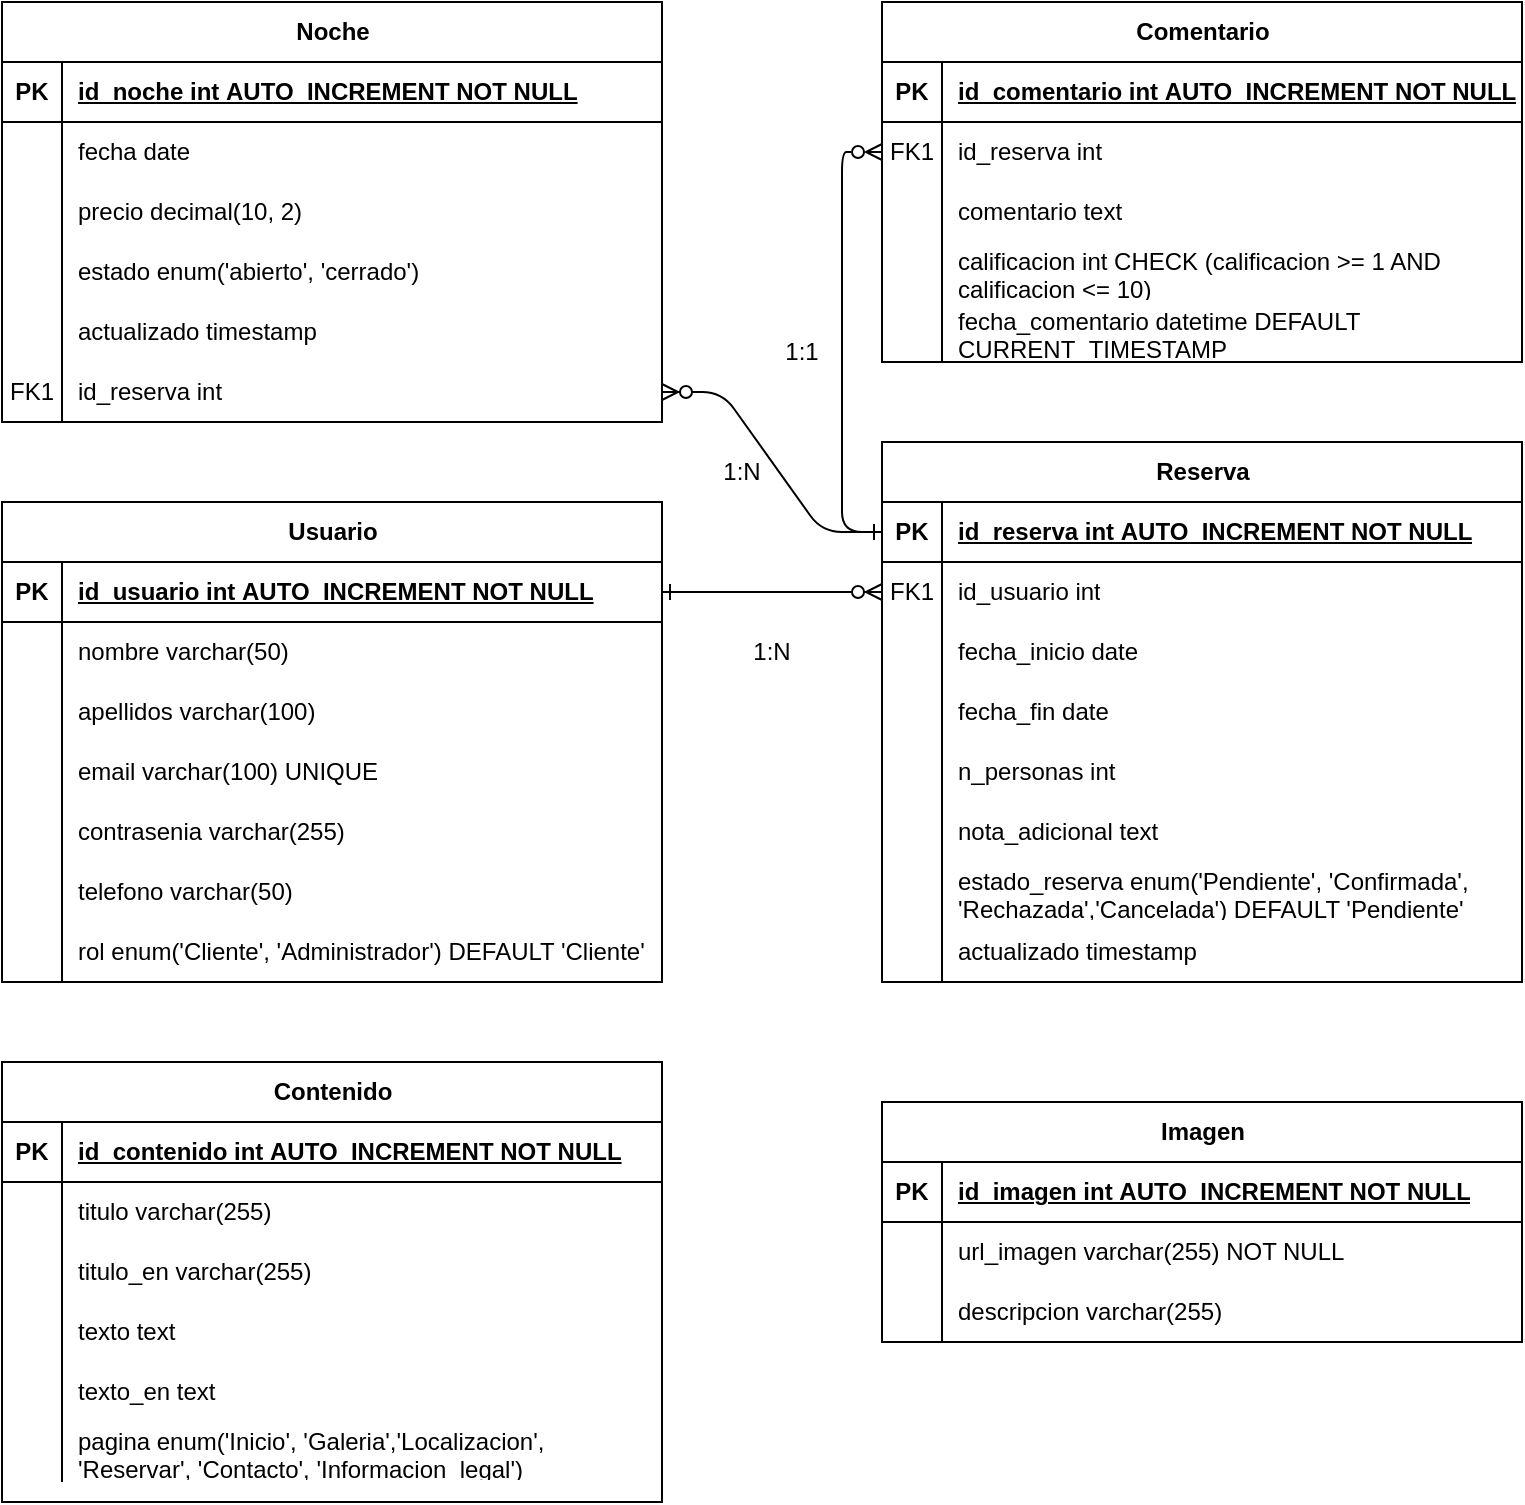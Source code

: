 <mxfile version="22.0.3" type="device">
  <diagram id="R2lEEEUBdFMjLlhIrx00" name="Page-1">
    <mxGraphModel dx="1004" dy="1188" grid="1" gridSize="10" guides="1" tooltips="1" connect="1" arrows="1" fold="1" page="1" pageScale="1" pageWidth="850" pageHeight="1100" math="0" shadow="0" extFonts="Permanent Marker^https://fonts.googleapis.com/css?family=Permanent+Marker">
      <root>
        <mxCell id="0" />
        <mxCell id="1" parent="0" />
        <mxCell id="ew8VMHo7iKlkuvKHcyOl-16" value="Usuario" style="shape=table;startSize=30;container=1;collapsible=1;childLayout=tableLayout;fixedRows=1;rowLines=0;fontStyle=1;align=center;resizeLast=1;html=1;" parent="1" vertex="1">
          <mxGeometry x="40" y="330" width="330" height="240" as="geometry" />
        </mxCell>
        <mxCell id="ew8VMHo7iKlkuvKHcyOl-17" value="" style="shape=tableRow;horizontal=0;startSize=0;swimlaneHead=0;swimlaneBody=0;fillColor=none;collapsible=0;dropTarget=0;points=[[0,0.5],[1,0.5]];portConstraint=eastwest;top=0;left=0;right=0;bottom=1;" parent="ew8VMHo7iKlkuvKHcyOl-16" vertex="1">
          <mxGeometry y="30" width="330" height="30" as="geometry" />
        </mxCell>
        <mxCell id="ew8VMHo7iKlkuvKHcyOl-18" value="PK" style="shape=partialRectangle;connectable=0;fillColor=none;top=0;left=0;bottom=0;right=0;fontStyle=1;overflow=hidden;whiteSpace=wrap;html=1;" parent="ew8VMHo7iKlkuvKHcyOl-17" vertex="1">
          <mxGeometry width="30" height="30" as="geometry">
            <mxRectangle width="30" height="30" as="alternateBounds" />
          </mxGeometry>
        </mxCell>
        <mxCell id="ew8VMHo7iKlkuvKHcyOl-19" value="id_usuario int&amp;nbsp;AUTO_INCREMENT NOT NULL" style="shape=partialRectangle;connectable=0;fillColor=none;top=0;left=0;bottom=0;right=0;align=left;spacingLeft=6;fontStyle=5;overflow=hidden;whiteSpace=wrap;html=1;" parent="ew8VMHo7iKlkuvKHcyOl-17" vertex="1">
          <mxGeometry x="30" width="300" height="30" as="geometry">
            <mxRectangle width="300" height="30" as="alternateBounds" />
          </mxGeometry>
        </mxCell>
        <mxCell id="ew8VMHo7iKlkuvKHcyOl-20" value="" style="shape=tableRow;horizontal=0;startSize=0;swimlaneHead=0;swimlaneBody=0;fillColor=none;collapsible=0;dropTarget=0;points=[[0,0.5],[1,0.5]];portConstraint=eastwest;top=0;left=0;right=0;bottom=0;" parent="ew8VMHo7iKlkuvKHcyOl-16" vertex="1">
          <mxGeometry y="60" width="330" height="30" as="geometry" />
        </mxCell>
        <mxCell id="ew8VMHo7iKlkuvKHcyOl-21" value="" style="shape=partialRectangle;connectable=0;fillColor=none;top=0;left=0;bottom=0;right=0;editable=1;overflow=hidden;whiteSpace=wrap;html=1;" parent="ew8VMHo7iKlkuvKHcyOl-20" vertex="1">
          <mxGeometry width="30" height="30" as="geometry">
            <mxRectangle width="30" height="30" as="alternateBounds" />
          </mxGeometry>
        </mxCell>
        <mxCell id="ew8VMHo7iKlkuvKHcyOl-22" value="nombre varchar(50)" style="shape=partialRectangle;connectable=0;fillColor=none;top=0;left=0;bottom=0;right=0;align=left;spacingLeft=6;overflow=hidden;whiteSpace=wrap;html=1;" parent="ew8VMHo7iKlkuvKHcyOl-20" vertex="1">
          <mxGeometry x="30" width="300" height="30" as="geometry">
            <mxRectangle width="300" height="30" as="alternateBounds" />
          </mxGeometry>
        </mxCell>
        <mxCell id="ew8VMHo7iKlkuvKHcyOl-23" value="" style="shape=tableRow;horizontal=0;startSize=0;swimlaneHead=0;swimlaneBody=0;fillColor=none;collapsible=0;dropTarget=0;points=[[0,0.5],[1,0.5]];portConstraint=eastwest;top=0;left=0;right=0;bottom=0;" parent="ew8VMHo7iKlkuvKHcyOl-16" vertex="1">
          <mxGeometry y="90" width="330" height="30" as="geometry" />
        </mxCell>
        <mxCell id="ew8VMHo7iKlkuvKHcyOl-24" value="" style="shape=partialRectangle;connectable=0;fillColor=none;top=0;left=0;bottom=0;right=0;editable=1;overflow=hidden;whiteSpace=wrap;html=1;" parent="ew8VMHo7iKlkuvKHcyOl-23" vertex="1">
          <mxGeometry width="30" height="30" as="geometry">
            <mxRectangle width="30" height="30" as="alternateBounds" />
          </mxGeometry>
        </mxCell>
        <mxCell id="ew8VMHo7iKlkuvKHcyOl-25" value="apellidos varchar(100)" style="shape=partialRectangle;connectable=0;fillColor=none;top=0;left=0;bottom=0;right=0;align=left;spacingLeft=6;overflow=hidden;whiteSpace=wrap;html=1;" parent="ew8VMHo7iKlkuvKHcyOl-23" vertex="1">
          <mxGeometry x="30" width="300" height="30" as="geometry">
            <mxRectangle width="300" height="30" as="alternateBounds" />
          </mxGeometry>
        </mxCell>
        <mxCell id="ew8VMHo7iKlkuvKHcyOl-26" value="" style="shape=tableRow;horizontal=0;startSize=0;swimlaneHead=0;swimlaneBody=0;fillColor=none;collapsible=0;dropTarget=0;points=[[0,0.5],[1,0.5]];portConstraint=eastwest;top=0;left=0;right=0;bottom=0;" parent="ew8VMHo7iKlkuvKHcyOl-16" vertex="1">
          <mxGeometry y="120" width="330" height="30" as="geometry" />
        </mxCell>
        <mxCell id="ew8VMHo7iKlkuvKHcyOl-27" value="" style="shape=partialRectangle;connectable=0;fillColor=none;top=0;left=0;bottom=0;right=0;editable=1;overflow=hidden;whiteSpace=wrap;html=1;" parent="ew8VMHo7iKlkuvKHcyOl-26" vertex="1">
          <mxGeometry width="30" height="30" as="geometry">
            <mxRectangle width="30" height="30" as="alternateBounds" />
          </mxGeometry>
        </mxCell>
        <mxCell id="ew8VMHo7iKlkuvKHcyOl-28" value="email varchar(100) UNIQUE" style="shape=partialRectangle;connectable=0;fillColor=none;top=0;left=0;bottom=0;right=0;align=left;spacingLeft=6;overflow=hidden;whiteSpace=wrap;html=1;" parent="ew8VMHo7iKlkuvKHcyOl-26" vertex="1">
          <mxGeometry x="30" width="300" height="30" as="geometry">
            <mxRectangle width="300" height="30" as="alternateBounds" />
          </mxGeometry>
        </mxCell>
        <mxCell id="vHcSKY4-PAjtLJsmX2qD-63" value="" style="shape=tableRow;horizontal=0;startSize=0;swimlaneHead=0;swimlaneBody=0;fillColor=none;collapsible=0;dropTarget=0;points=[[0,0.5],[1,0.5]];portConstraint=eastwest;top=0;left=0;right=0;bottom=0;" parent="ew8VMHo7iKlkuvKHcyOl-16" vertex="1">
          <mxGeometry y="150" width="330" height="30" as="geometry" />
        </mxCell>
        <mxCell id="vHcSKY4-PAjtLJsmX2qD-64" value="" style="shape=partialRectangle;connectable=0;fillColor=none;top=0;left=0;bottom=0;right=0;editable=1;overflow=hidden;whiteSpace=wrap;html=1;" parent="vHcSKY4-PAjtLJsmX2qD-63" vertex="1">
          <mxGeometry width="30" height="30" as="geometry">
            <mxRectangle width="30" height="30" as="alternateBounds" />
          </mxGeometry>
        </mxCell>
        <mxCell id="vHcSKY4-PAjtLJsmX2qD-65" value="contrasenia varchar(255)" style="shape=partialRectangle;connectable=0;fillColor=none;top=0;left=0;bottom=0;right=0;align=left;spacingLeft=6;overflow=hidden;whiteSpace=wrap;html=1;" parent="vHcSKY4-PAjtLJsmX2qD-63" vertex="1">
          <mxGeometry x="30" width="300" height="30" as="geometry">
            <mxRectangle width="300" height="30" as="alternateBounds" />
          </mxGeometry>
        </mxCell>
        <mxCell id="ew8VMHo7iKlkuvKHcyOl-35" value="" style="shape=tableRow;horizontal=0;startSize=0;swimlaneHead=0;swimlaneBody=0;fillColor=none;collapsible=0;dropTarget=0;points=[[0,0.5],[1,0.5]];portConstraint=eastwest;top=0;left=0;right=0;bottom=0;" parent="ew8VMHo7iKlkuvKHcyOl-16" vertex="1">
          <mxGeometry y="180" width="330" height="30" as="geometry" />
        </mxCell>
        <mxCell id="ew8VMHo7iKlkuvKHcyOl-36" value="" style="shape=partialRectangle;connectable=0;fillColor=none;top=0;left=0;bottom=0;right=0;editable=1;overflow=hidden;whiteSpace=wrap;html=1;" parent="ew8VMHo7iKlkuvKHcyOl-35" vertex="1">
          <mxGeometry width="30" height="30" as="geometry">
            <mxRectangle width="30" height="30" as="alternateBounds" />
          </mxGeometry>
        </mxCell>
        <mxCell id="ew8VMHo7iKlkuvKHcyOl-37" value="telefono varchar(50)" style="shape=partialRectangle;connectable=0;fillColor=none;top=0;left=0;bottom=0;right=0;align=left;spacingLeft=6;overflow=hidden;whiteSpace=wrap;html=1;" parent="ew8VMHo7iKlkuvKHcyOl-35" vertex="1">
          <mxGeometry x="30" width="300" height="30" as="geometry">
            <mxRectangle width="300" height="30" as="alternateBounds" />
          </mxGeometry>
        </mxCell>
        <mxCell id="ew8VMHo7iKlkuvKHcyOl-38" value="" style="shape=tableRow;horizontal=0;startSize=0;swimlaneHead=0;swimlaneBody=0;fillColor=none;collapsible=0;dropTarget=0;points=[[0,0.5],[1,0.5]];portConstraint=eastwest;top=0;left=0;right=0;bottom=0;" parent="ew8VMHo7iKlkuvKHcyOl-16" vertex="1">
          <mxGeometry y="210" width="330" height="30" as="geometry" />
        </mxCell>
        <mxCell id="ew8VMHo7iKlkuvKHcyOl-39" value="" style="shape=partialRectangle;connectable=0;fillColor=none;top=0;left=0;bottom=0;right=0;editable=1;overflow=hidden;whiteSpace=wrap;html=1;" parent="ew8VMHo7iKlkuvKHcyOl-38" vertex="1">
          <mxGeometry width="30" height="30" as="geometry">
            <mxRectangle width="30" height="30" as="alternateBounds" />
          </mxGeometry>
        </mxCell>
        <mxCell id="ew8VMHo7iKlkuvKHcyOl-40" value="rol enum(&#39;Cliente&#39;, &#39;Administrador&#39;)&amp;nbsp;DEFAULT &#39;Cliente&#39;" style="shape=partialRectangle;connectable=0;fillColor=none;top=0;left=0;bottom=0;right=0;align=left;spacingLeft=6;overflow=hidden;whiteSpace=wrap;html=1;" parent="ew8VMHo7iKlkuvKHcyOl-38" vertex="1">
          <mxGeometry x="30" width="300" height="30" as="geometry">
            <mxRectangle width="300" height="30" as="alternateBounds" />
          </mxGeometry>
        </mxCell>
        <mxCell id="ew8VMHo7iKlkuvKHcyOl-41" value="Reserva" style="shape=table;startSize=30;container=1;collapsible=1;childLayout=tableLayout;fixedRows=1;rowLines=0;fontStyle=1;align=center;resizeLast=1;html=1;" parent="1" vertex="1">
          <mxGeometry x="480" y="300" width="320" height="270" as="geometry" />
        </mxCell>
        <mxCell id="ew8VMHo7iKlkuvKHcyOl-42" value="" style="shape=tableRow;horizontal=0;startSize=0;swimlaneHead=0;swimlaneBody=0;fillColor=none;collapsible=0;dropTarget=0;points=[[0,0.5],[1,0.5]];portConstraint=eastwest;top=0;left=0;right=0;bottom=1;" parent="ew8VMHo7iKlkuvKHcyOl-41" vertex="1">
          <mxGeometry y="30" width="320" height="30" as="geometry" />
        </mxCell>
        <mxCell id="ew8VMHo7iKlkuvKHcyOl-43" value="PK" style="shape=partialRectangle;connectable=0;fillColor=none;top=0;left=0;bottom=0;right=0;fontStyle=1;overflow=hidden;whiteSpace=wrap;html=1;" parent="ew8VMHo7iKlkuvKHcyOl-42" vertex="1">
          <mxGeometry width="30" height="30" as="geometry">
            <mxRectangle width="30" height="30" as="alternateBounds" />
          </mxGeometry>
        </mxCell>
        <mxCell id="ew8VMHo7iKlkuvKHcyOl-44" value="id_reserva int&amp;nbsp;AUTO_INCREMENT&amp;nbsp;NOT NULL" style="shape=partialRectangle;connectable=0;fillColor=none;top=0;left=0;bottom=0;right=0;align=left;spacingLeft=6;fontStyle=5;overflow=hidden;whiteSpace=wrap;html=1;" parent="ew8VMHo7iKlkuvKHcyOl-42" vertex="1">
          <mxGeometry x="30" width="290" height="30" as="geometry">
            <mxRectangle width="290" height="30" as="alternateBounds" />
          </mxGeometry>
        </mxCell>
        <mxCell id="ew8VMHo7iKlkuvKHcyOl-45" value="" style="shape=tableRow;horizontal=0;startSize=0;swimlaneHead=0;swimlaneBody=0;fillColor=none;collapsible=0;dropTarget=0;points=[[0,0.5],[1,0.5]];portConstraint=eastwest;top=0;left=0;right=0;bottom=0;" parent="ew8VMHo7iKlkuvKHcyOl-41" vertex="1">
          <mxGeometry y="60" width="320" height="30" as="geometry" />
        </mxCell>
        <mxCell id="ew8VMHo7iKlkuvKHcyOl-46" value="FK1" style="shape=partialRectangle;connectable=0;fillColor=none;top=0;left=0;bottom=0;right=0;editable=1;overflow=hidden;whiteSpace=wrap;html=1;" parent="ew8VMHo7iKlkuvKHcyOl-45" vertex="1">
          <mxGeometry width="30" height="30" as="geometry">
            <mxRectangle width="30" height="30" as="alternateBounds" />
          </mxGeometry>
        </mxCell>
        <mxCell id="ew8VMHo7iKlkuvKHcyOl-47" value="id_usuario int" style="shape=partialRectangle;connectable=0;fillColor=none;top=0;left=0;bottom=0;right=0;align=left;spacingLeft=6;overflow=hidden;whiteSpace=wrap;html=1;" parent="ew8VMHo7iKlkuvKHcyOl-45" vertex="1">
          <mxGeometry x="30" width="290" height="30" as="geometry">
            <mxRectangle width="290" height="30" as="alternateBounds" />
          </mxGeometry>
        </mxCell>
        <mxCell id="ew8VMHo7iKlkuvKHcyOl-48" value="" style="shape=tableRow;horizontal=0;startSize=0;swimlaneHead=0;swimlaneBody=0;fillColor=none;collapsible=0;dropTarget=0;points=[[0,0.5],[1,0.5]];portConstraint=eastwest;top=0;left=0;right=0;bottom=0;" parent="ew8VMHo7iKlkuvKHcyOl-41" vertex="1">
          <mxGeometry y="90" width="320" height="30" as="geometry" />
        </mxCell>
        <mxCell id="ew8VMHo7iKlkuvKHcyOl-49" value="" style="shape=partialRectangle;connectable=0;fillColor=none;top=0;left=0;bottom=0;right=0;editable=1;overflow=hidden;whiteSpace=wrap;html=1;" parent="ew8VMHo7iKlkuvKHcyOl-48" vertex="1">
          <mxGeometry width="30" height="30" as="geometry">
            <mxRectangle width="30" height="30" as="alternateBounds" />
          </mxGeometry>
        </mxCell>
        <mxCell id="ew8VMHo7iKlkuvKHcyOl-50" value="fecha_inicio date" style="shape=partialRectangle;connectable=0;fillColor=none;top=0;left=0;bottom=0;right=0;align=left;spacingLeft=6;overflow=hidden;whiteSpace=wrap;html=1;" parent="ew8VMHo7iKlkuvKHcyOl-48" vertex="1">
          <mxGeometry x="30" width="290" height="30" as="geometry">
            <mxRectangle width="290" height="30" as="alternateBounds" />
          </mxGeometry>
        </mxCell>
        <mxCell id="ew8VMHo7iKlkuvKHcyOl-51" value="" style="shape=tableRow;horizontal=0;startSize=0;swimlaneHead=0;swimlaneBody=0;fillColor=none;collapsible=0;dropTarget=0;points=[[0,0.5],[1,0.5]];portConstraint=eastwest;top=0;left=0;right=0;bottom=0;" parent="ew8VMHo7iKlkuvKHcyOl-41" vertex="1">
          <mxGeometry y="120" width="320" height="30" as="geometry" />
        </mxCell>
        <mxCell id="ew8VMHo7iKlkuvKHcyOl-52" value="" style="shape=partialRectangle;connectable=0;fillColor=none;top=0;left=0;bottom=0;right=0;editable=1;overflow=hidden;whiteSpace=wrap;html=1;" parent="ew8VMHo7iKlkuvKHcyOl-51" vertex="1">
          <mxGeometry width="30" height="30" as="geometry">
            <mxRectangle width="30" height="30" as="alternateBounds" />
          </mxGeometry>
        </mxCell>
        <mxCell id="ew8VMHo7iKlkuvKHcyOl-53" value="fecha_fin date" style="shape=partialRectangle;connectable=0;fillColor=none;top=0;left=0;bottom=0;right=0;align=left;spacingLeft=6;overflow=hidden;whiteSpace=wrap;html=1;" parent="ew8VMHo7iKlkuvKHcyOl-51" vertex="1">
          <mxGeometry x="30" width="290" height="30" as="geometry">
            <mxRectangle width="290" height="30" as="alternateBounds" />
          </mxGeometry>
        </mxCell>
        <mxCell id="ew8VMHo7iKlkuvKHcyOl-54" value="" style="shape=tableRow;horizontal=0;startSize=0;swimlaneHead=0;swimlaneBody=0;fillColor=none;collapsible=0;dropTarget=0;points=[[0,0.5],[1,0.5]];portConstraint=eastwest;top=0;left=0;right=0;bottom=0;" parent="ew8VMHo7iKlkuvKHcyOl-41" vertex="1">
          <mxGeometry y="150" width="320" height="30" as="geometry" />
        </mxCell>
        <mxCell id="ew8VMHo7iKlkuvKHcyOl-55" value="" style="shape=partialRectangle;connectable=0;fillColor=none;top=0;left=0;bottom=0;right=0;editable=1;overflow=hidden;whiteSpace=wrap;html=1;" parent="ew8VMHo7iKlkuvKHcyOl-54" vertex="1">
          <mxGeometry width="30" height="30" as="geometry">
            <mxRectangle width="30" height="30" as="alternateBounds" />
          </mxGeometry>
        </mxCell>
        <mxCell id="ew8VMHo7iKlkuvKHcyOl-56" value="n_personas int" style="shape=partialRectangle;connectable=0;fillColor=none;top=0;left=0;bottom=0;right=0;align=left;spacingLeft=6;overflow=hidden;whiteSpace=wrap;html=1;" parent="ew8VMHo7iKlkuvKHcyOl-54" vertex="1">
          <mxGeometry x="30" width="290" height="30" as="geometry">
            <mxRectangle width="290" height="30" as="alternateBounds" />
          </mxGeometry>
        </mxCell>
        <mxCell id="vHcSKY4-PAjtLJsmX2qD-66" value="" style="shape=tableRow;horizontal=0;startSize=0;swimlaneHead=0;swimlaneBody=0;fillColor=none;collapsible=0;dropTarget=0;points=[[0,0.5],[1,0.5]];portConstraint=eastwest;top=0;left=0;right=0;bottom=0;" parent="ew8VMHo7iKlkuvKHcyOl-41" vertex="1">
          <mxGeometry y="180" width="320" height="30" as="geometry" />
        </mxCell>
        <mxCell id="vHcSKY4-PAjtLJsmX2qD-67" value="" style="shape=partialRectangle;connectable=0;fillColor=none;top=0;left=0;bottom=0;right=0;editable=1;overflow=hidden;whiteSpace=wrap;html=1;" parent="vHcSKY4-PAjtLJsmX2qD-66" vertex="1">
          <mxGeometry width="30" height="30" as="geometry">
            <mxRectangle width="30" height="30" as="alternateBounds" />
          </mxGeometry>
        </mxCell>
        <mxCell id="vHcSKY4-PAjtLJsmX2qD-68" value="nota_adicional text" style="shape=partialRectangle;connectable=0;fillColor=none;top=0;left=0;bottom=0;right=0;align=left;spacingLeft=6;overflow=hidden;whiteSpace=wrap;html=1;" parent="vHcSKY4-PAjtLJsmX2qD-66" vertex="1">
          <mxGeometry x="30" width="290" height="30" as="geometry">
            <mxRectangle width="290" height="30" as="alternateBounds" />
          </mxGeometry>
        </mxCell>
        <mxCell id="ew8VMHo7iKlkuvKHcyOl-60" value="" style="shape=tableRow;horizontal=0;startSize=0;swimlaneHead=0;swimlaneBody=0;fillColor=none;collapsible=0;dropTarget=0;points=[[0,0.5],[1,0.5]];portConstraint=eastwest;top=0;left=0;right=0;bottom=0;" parent="ew8VMHo7iKlkuvKHcyOl-41" vertex="1">
          <mxGeometry y="210" width="320" height="30" as="geometry" />
        </mxCell>
        <mxCell id="ew8VMHo7iKlkuvKHcyOl-61" value="" style="shape=partialRectangle;connectable=0;fillColor=none;top=0;left=0;bottom=0;right=0;editable=1;overflow=hidden;whiteSpace=wrap;html=1;" parent="ew8VMHo7iKlkuvKHcyOl-60" vertex="1">
          <mxGeometry width="30" height="30" as="geometry">
            <mxRectangle width="30" height="30" as="alternateBounds" />
          </mxGeometry>
        </mxCell>
        <mxCell id="ew8VMHo7iKlkuvKHcyOl-62" value="estado_reserva&amp;nbsp;enum(&#39;Pendiente&#39;, &#39;Confirmada&#39;, &#39;Rechazada&#39;,&#39;Cancelada&#39;)&amp;nbsp;DEFAULT &#39;Pendiente&#39;" style="shape=partialRectangle;connectable=0;fillColor=none;top=0;left=0;bottom=0;right=0;align=left;spacingLeft=6;overflow=hidden;whiteSpace=wrap;html=1;" parent="ew8VMHo7iKlkuvKHcyOl-60" vertex="1">
          <mxGeometry x="30" width="290" height="30" as="geometry">
            <mxRectangle width="290" height="30" as="alternateBounds" />
          </mxGeometry>
        </mxCell>
        <mxCell id="aisgkaXvV5vgeWIg2Bx7-28" value="" style="shape=tableRow;horizontal=0;startSize=0;swimlaneHead=0;swimlaneBody=0;fillColor=none;collapsible=0;dropTarget=0;points=[[0,0.5],[1,0.5]];portConstraint=eastwest;top=0;left=0;right=0;bottom=0;" parent="ew8VMHo7iKlkuvKHcyOl-41" vertex="1">
          <mxGeometry y="240" width="320" height="30" as="geometry" />
        </mxCell>
        <mxCell id="aisgkaXvV5vgeWIg2Bx7-29" value="" style="shape=partialRectangle;connectable=0;fillColor=none;top=0;left=0;bottom=0;right=0;editable=1;overflow=hidden;whiteSpace=wrap;html=1;" parent="aisgkaXvV5vgeWIg2Bx7-28" vertex="1">
          <mxGeometry width="30" height="30" as="geometry">
            <mxRectangle width="30" height="30" as="alternateBounds" />
          </mxGeometry>
        </mxCell>
        <mxCell id="aisgkaXvV5vgeWIg2Bx7-30" value="actualizado timestamp" style="shape=partialRectangle;connectable=0;fillColor=none;top=0;left=0;bottom=0;right=0;align=left;spacingLeft=6;overflow=hidden;whiteSpace=wrap;html=1;" parent="aisgkaXvV5vgeWIg2Bx7-28" vertex="1">
          <mxGeometry x="30" width="290" height="30" as="geometry">
            <mxRectangle width="290" height="30" as="alternateBounds" />
          </mxGeometry>
        </mxCell>
        <mxCell id="ew8VMHo7iKlkuvKHcyOl-67" value="" style="edgeStyle=entityRelationEdgeStyle;endArrow=ERzeroToMany;startArrow=ERone;endFill=1;startFill=0;exitX=1;exitY=0.5;exitDx=0;exitDy=0;entryX=0;entryY=0.5;entryDx=0;entryDy=0;" parent="1" source="ew8VMHo7iKlkuvKHcyOl-17" target="ew8VMHo7iKlkuvKHcyOl-45" edge="1">
          <mxGeometry width="100" height="100" relative="1" as="geometry">
            <mxPoint x="345" y="240" as="sourcePoint" />
            <mxPoint x="425" y="270" as="targetPoint" />
            <Array as="points">
              <mxPoint x="380" y="235" />
              <mxPoint x="380" y="360" />
              <mxPoint x="400" y="300" />
              <mxPoint x="370" y="235" />
            </Array>
          </mxGeometry>
        </mxCell>
        <mxCell id="ew8VMHo7iKlkuvKHcyOl-87" value="Comentario" style="shape=table;startSize=30;container=1;collapsible=1;childLayout=tableLayout;fixedRows=1;rowLines=0;fontStyle=1;align=center;resizeLast=1;html=1;" parent="1" vertex="1">
          <mxGeometry x="480" y="80" width="320" height="180" as="geometry" />
        </mxCell>
        <mxCell id="ew8VMHo7iKlkuvKHcyOl-88" value="" style="shape=tableRow;horizontal=0;startSize=0;swimlaneHead=0;swimlaneBody=0;fillColor=none;collapsible=0;dropTarget=0;points=[[0,0.5],[1,0.5]];portConstraint=eastwest;top=0;left=0;right=0;bottom=1;" parent="ew8VMHo7iKlkuvKHcyOl-87" vertex="1">
          <mxGeometry y="30" width="320" height="30" as="geometry" />
        </mxCell>
        <mxCell id="ew8VMHo7iKlkuvKHcyOl-89" value="PK" style="shape=partialRectangle;connectable=0;fillColor=none;top=0;left=0;bottom=0;right=0;fontStyle=1;overflow=hidden;whiteSpace=wrap;html=1;" parent="ew8VMHo7iKlkuvKHcyOl-88" vertex="1">
          <mxGeometry width="30" height="30" as="geometry">
            <mxRectangle width="30" height="30" as="alternateBounds" />
          </mxGeometry>
        </mxCell>
        <mxCell id="ew8VMHo7iKlkuvKHcyOl-90" value="id_comentario int&amp;nbsp;AUTO_INCREMENT&amp;nbsp;NOT NULL" style="shape=partialRectangle;connectable=0;fillColor=none;top=0;left=0;bottom=0;right=0;align=left;spacingLeft=6;fontStyle=5;overflow=hidden;whiteSpace=wrap;html=1;" parent="ew8VMHo7iKlkuvKHcyOl-88" vertex="1">
          <mxGeometry x="30" width="290" height="30" as="geometry">
            <mxRectangle width="290" height="30" as="alternateBounds" />
          </mxGeometry>
        </mxCell>
        <mxCell id="ew8VMHo7iKlkuvKHcyOl-91" value="" style="shape=tableRow;horizontal=0;startSize=0;swimlaneHead=0;swimlaneBody=0;fillColor=none;collapsible=0;dropTarget=0;points=[[0,0.5],[1,0.5]];portConstraint=eastwest;top=0;left=0;right=0;bottom=0;" parent="ew8VMHo7iKlkuvKHcyOl-87" vertex="1">
          <mxGeometry y="60" width="320" height="30" as="geometry" />
        </mxCell>
        <mxCell id="ew8VMHo7iKlkuvKHcyOl-92" value="FK1" style="shape=partialRectangle;connectable=0;fillColor=none;top=0;left=0;bottom=0;right=0;editable=1;overflow=hidden;whiteSpace=wrap;html=1;" parent="ew8VMHo7iKlkuvKHcyOl-91" vertex="1">
          <mxGeometry width="30" height="30" as="geometry">
            <mxRectangle width="30" height="30" as="alternateBounds" />
          </mxGeometry>
        </mxCell>
        <mxCell id="ew8VMHo7iKlkuvKHcyOl-93" value="id_reserva int" style="shape=partialRectangle;connectable=0;fillColor=none;top=0;left=0;bottom=0;right=0;align=left;spacingLeft=6;overflow=hidden;whiteSpace=wrap;html=1;" parent="ew8VMHo7iKlkuvKHcyOl-91" vertex="1">
          <mxGeometry x="30" width="290" height="30" as="geometry">
            <mxRectangle width="290" height="30" as="alternateBounds" />
          </mxGeometry>
        </mxCell>
        <mxCell id="ew8VMHo7iKlkuvKHcyOl-94" value="" style="shape=tableRow;horizontal=0;startSize=0;swimlaneHead=0;swimlaneBody=0;fillColor=none;collapsible=0;dropTarget=0;points=[[0,0.5],[1,0.5]];portConstraint=eastwest;top=0;left=0;right=0;bottom=0;" parent="ew8VMHo7iKlkuvKHcyOl-87" vertex="1">
          <mxGeometry y="90" width="320" height="30" as="geometry" />
        </mxCell>
        <mxCell id="ew8VMHo7iKlkuvKHcyOl-95" value="" style="shape=partialRectangle;connectable=0;fillColor=none;top=0;left=0;bottom=0;right=0;editable=1;overflow=hidden;whiteSpace=wrap;html=1;" parent="ew8VMHo7iKlkuvKHcyOl-94" vertex="1">
          <mxGeometry width="30" height="30" as="geometry">
            <mxRectangle width="30" height="30" as="alternateBounds" />
          </mxGeometry>
        </mxCell>
        <mxCell id="ew8VMHo7iKlkuvKHcyOl-96" value="comentario text" style="shape=partialRectangle;connectable=0;fillColor=none;top=0;left=0;bottom=0;right=0;align=left;spacingLeft=6;overflow=hidden;whiteSpace=wrap;html=1;" parent="ew8VMHo7iKlkuvKHcyOl-94" vertex="1">
          <mxGeometry x="30" width="290" height="30" as="geometry">
            <mxRectangle width="290" height="30" as="alternateBounds" />
          </mxGeometry>
        </mxCell>
        <mxCell id="ew8VMHo7iKlkuvKHcyOl-97" value="" style="shape=tableRow;horizontal=0;startSize=0;swimlaneHead=0;swimlaneBody=0;fillColor=none;collapsible=0;dropTarget=0;points=[[0,0.5],[1,0.5]];portConstraint=eastwest;top=0;left=0;right=0;bottom=0;" parent="ew8VMHo7iKlkuvKHcyOl-87" vertex="1">
          <mxGeometry y="120" width="320" height="30" as="geometry" />
        </mxCell>
        <mxCell id="ew8VMHo7iKlkuvKHcyOl-98" value="" style="shape=partialRectangle;connectable=0;fillColor=none;top=0;left=0;bottom=0;right=0;editable=1;overflow=hidden;whiteSpace=wrap;html=1;" parent="ew8VMHo7iKlkuvKHcyOl-97" vertex="1">
          <mxGeometry width="30" height="30" as="geometry">
            <mxRectangle width="30" height="30" as="alternateBounds" />
          </mxGeometry>
        </mxCell>
        <mxCell id="ew8VMHo7iKlkuvKHcyOl-99" value="calificacion int&amp;nbsp;CHECK (calificacion &amp;gt;= 1 AND calificacion &amp;lt;= 10)" style="shape=partialRectangle;connectable=0;fillColor=none;top=0;left=0;bottom=0;right=0;align=left;spacingLeft=6;overflow=hidden;whiteSpace=wrap;html=1;" parent="ew8VMHo7iKlkuvKHcyOl-97" vertex="1">
          <mxGeometry x="30" width="290" height="30" as="geometry">
            <mxRectangle width="290" height="30" as="alternateBounds" />
          </mxGeometry>
        </mxCell>
        <mxCell id="ew8VMHo7iKlkuvKHcyOl-100" value="" style="shape=tableRow;horizontal=0;startSize=0;swimlaneHead=0;swimlaneBody=0;fillColor=none;collapsible=0;dropTarget=0;points=[[0,0.5],[1,0.5]];portConstraint=eastwest;top=0;left=0;right=0;bottom=0;" parent="ew8VMHo7iKlkuvKHcyOl-87" vertex="1">
          <mxGeometry y="150" width="320" height="30" as="geometry" />
        </mxCell>
        <mxCell id="ew8VMHo7iKlkuvKHcyOl-101" value="" style="shape=partialRectangle;connectable=0;fillColor=none;top=0;left=0;bottom=0;right=0;editable=1;overflow=hidden;whiteSpace=wrap;html=1;" parent="ew8VMHo7iKlkuvKHcyOl-100" vertex="1">
          <mxGeometry width="30" height="30" as="geometry">
            <mxRectangle width="30" height="30" as="alternateBounds" />
          </mxGeometry>
        </mxCell>
        <mxCell id="ew8VMHo7iKlkuvKHcyOl-102" value="fecha_comentario datetime DEFAULT CURRENT_TIMESTAMP" style="shape=partialRectangle;connectable=0;fillColor=none;top=0;left=0;bottom=0;right=0;align=left;spacingLeft=6;overflow=hidden;whiteSpace=wrap;html=1;" parent="ew8VMHo7iKlkuvKHcyOl-100" vertex="1">
          <mxGeometry x="30" width="290" height="30" as="geometry">
            <mxRectangle width="290" height="30" as="alternateBounds" />
          </mxGeometry>
        </mxCell>
        <mxCell id="vHcSKY4-PAjtLJsmX2qD-1" value="Contenido" style="shape=table;startSize=30;container=1;collapsible=1;childLayout=tableLayout;fixedRows=1;rowLines=0;fontStyle=1;align=center;resizeLast=1;html=1;" parent="1" vertex="1">
          <mxGeometry x="40" y="610" width="330" height="220" as="geometry" />
        </mxCell>
        <mxCell id="vHcSKY4-PAjtLJsmX2qD-2" value="" style="shape=tableRow;horizontal=0;startSize=0;swimlaneHead=0;swimlaneBody=0;fillColor=none;collapsible=0;dropTarget=0;points=[[0,0.5],[1,0.5]];portConstraint=eastwest;top=0;left=0;right=0;bottom=1;" parent="vHcSKY4-PAjtLJsmX2qD-1" vertex="1">
          <mxGeometry y="30" width="330" height="30" as="geometry" />
        </mxCell>
        <mxCell id="vHcSKY4-PAjtLJsmX2qD-3" value="PK" style="shape=partialRectangle;connectable=0;fillColor=none;top=0;left=0;bottom=0;right=0;fontStyle=1;overflow=hidden;whiteSpace=wrap;html=1;" parent="vHcSKY4-PAjtLJsmX2qD-2" vertex="1">
          <mxGeometry width="30" height="30" as="geometry">
            <mxRectangle width="30" height="30" as="alternateBounds" />
          </mxGeometry>
        </mxCell>
        <mxCell id="vHcSKY4-PAjtLJsmX2qD-4" value="id_contenido int&amp;nbsp;AUTO_INCREMENT&amp;nbsp;NOT NULL" style="shape=partialRectangle;connectable=0;fillColor=none;top=0;left=0;bottom=0;right=0;align=left;spacingLeft=6;fontStyle=5;overflow=hidden;whiteSpace=wrap;html=1;" parent="vHcSKY4-PAjtLJsmX2qD-2" vertex="1">
          <mxGeometry x="30" width="300" height="30" as="geometry">
            <mxRectangle width="300" height="30" as="alternateBounds" />
          </mxGeometry>
        </mxCell>
        <mxCell id="qsWMFEK3TleqQAe_PyE--1" value="" style="shape=tableRow;horizontal=0;startSize=0;swimlaneHead=0;swimlaneBody=0;fillColor=none;collapsible=0;dropTarget=0;points=[[0,0.5],[1,0.5]];portConstraint=eastwest;top=0;left=0;right=0;bottom=0;" parent="vHcSKY4-PAjtLJsmX2qD-1" vertex="1">
          <mxGeometry y="60" width="330" height="30" as="geometry" />
        </mxCell>
        <mxCell id="qsWMFEK3TleqQAe_PyE--2" value="" style="shape=partialRectangle;connectable=0;fillColor=none;top=0;left=0;bottom=0;right=0;editable=1;overflow=hidden;whiteSpace=wrap;html=1;" parent="qsWMFEK3TleqQAe_PyE--1" vertex="1">
          <mxGeometry width="30" height="30" as="geometry">
            <mxRectangle width="30" height="30" as="alternateBounds" />
          </mxGeometry>
        </mxCell>
        <mxCell id="qsWMFEK3TleqQAe_PyE--3" value="titulo varchar(255)" style="shape=partialRectangle;connectable=0;fillColor=none;top=0;left=0;bottom=0;right=0;align=left;spacingLeft=6;overflow=hidden;whiteSpace=wrap;html=1;" parent="qsWMFEK3TleqQAe_PyE--1" vertex="1">
          <mxGeometry x="30" width="300" height="30" as="geometry">
            <mxRectangle width="300" height="30" as="alternateBounds" />
          </mxGeometry>
        </mxCell>
        <mxCell id="vHcSKY4-PAjtLJsmX2qD-5" value="" style="shape=tableRow;horizontal=0;startSize=0;swimlaneHead=0;swimlaneBody=0;fillColor=none;collapsible=0;dropTarget=0;points=[[0,0.5],[1,0.5]];portConstraint=eastwest;top=0;left=0;right=0;bottom=0;" parent="vHcSKY4-PAjtLJsmX2qD-1" vertex="1">
          <mxGeometry y="90" width="330" height="30" as="geometry" />
        </mxCell>
        <mxCell id="vHcSKY4-PAjtLJsmX2qD-6" value="" style="shape=partialRectangle;connectable=0;fillColor=none;top=0;left=0;bottom=0;right=0;editable=1;overflow=hidden;whiteSpace=wrap;html=1;" parent="vHcSKY4-PAjtLJsmX2qD-5" vertex="1">
          <mxGeometry width="30" height="30" as="geometry">
            <mxRectangle width="30" height="30" as="alternateBounds" />
          </mxGeometry>
        </mxCell>
        <mxCell id="vHcSKY4-PAjtLJsmX2qD-7" value="titulo_en varchar(255)" style="shape=partialRectangle;connectable=0;fillColor=none;top=0;left=0;bottom=0;right=0;align=left;spacingLeft=6;overflow=hidden;whiteSpace=wrap;html=1;" parent="vHcSKY4-PAjtLJsmX2qD-5" vertex="1">
          <mxGeometry x="30" width="300" height="30" as="geometry">
            <mxRectangle width="300" height="30" as="alternateBounds" />
          </mxGeometry>
        </mxCell>
        <mxCell id="vHcSKY4-PAjtLJsmX2qD-59" value="" style="shape=tableRow;horizontal=0;startSize=0;swimlaneHead=0;swimlaneBody=0;fillColor=none;collapsible=0;dropTarget=0;points=[[0,0.5],[1,0.5]];portConstraint=eastwest;top=0;left=0;right=0;bottom=0;" parent="vHcSKY4-PAjtLJsmX2qD-1" vertex="1">
          <mxGeometry y="120" width="330" height="30" as="geometry" />
        </mxCell>
        <mxCell id="vHcSKY4-PAjtLJsmX2qD-60" value="" style="shape=partialRectangle;connectable=0;fillColor=none;top=0;left=0;bottom=0;right=0;editable=1;overflow=hidden;whiteSpace=wrap;html=1;" parent="vHcSKY4-PAjtLJsmX2qD-59" vertex="1">
          <mxGeometry width="30" height="30" as="geometry">
            <mxRectangle width="30" height="30" as="alternateBounds" />
          </mxGeometry>
        </mxCell>
        <mxCell id="vHcSKY4-PAjtLJsmX2qD-61" value="texto text" style="shape=partialRectangle;connectable=0;fillColor=none;top=0;left=0;bottom=0;right=0;align=left;spacingLeft=6;overflow=hidden;whiteSpace=wrap;html=1;" parent="vHcSKY4-PAjtLJsmX2qD-59" vertex="1">
          <mxGeometry x="30" width="300" height="30" as="geometry">
            <mxRectangle width="300" height="30" as="alternateBounds" />
          </mxGeometry>
        </mxCell>
        <mxCell id="qsWMFEK3TleqQAe_PyE--4" value="" style="shape=tableRow;horizontal=0;startSize=0;swimlaneHead=0;swimlaneBody=0;fillColor=none;collapsible=0;dropTarget=0;points=[[0,0.5],[1,0.5]];portConstraint=eastwest;top=0;left=0;right=0;bottom=0;" parent="vHcSKY4-PAjtLJsmX2qD-1" vertex="1">
          <mxGeometry y="150" width="330" height="30" as="geometry" />
        </mxCell>
        <mxCell id="qsWMFEK3TleqQAe_PyE--5" value="" style="shape=partialRectangle;connectable=0;fillColor=none;top=0;left=0;bottom=0;right=0;editable=1;overflow=hidden;whiteSpace=wrap;html=1;" parent="qsWMFEK3TleqQAe_PyE--4" vertex="1">
          <mxGeometry width="30" height="30" as="geometry">
            <mxRectangle width="30" height="30" as="alternateBounds" />
          </mxGeometry>
        </mxCell>
        <mxCell id="qsWMFEK3TleqQAe_PyE--6" value="texto_en text" style="shape=partialRectangle;connectable=0;fillColor=none;top=0;left=0;bottom=0;right=0;align=left;spacingLeft=6;overflow=hidden;whiteSpace=wrap;html=1;" parent="qsWMFEK3TleqQAe_PyE--4" vertex="1">
          <mxGeometry x="30" width="300" height="30" as="geometry">
            <mxRectangle width="300" height="30" as="alternateBounds" />
          </mxGeometry>
        </mxCell>
        <mxCell id="vHcSKY4-PAjtLJsmX2qD-8" value="" style="shape=tableRow;horizontal=0;startSize=0;swimlaneHead=0;swimlaneBody=0;fillColor=none;collapsible=0;dropTarget=0;points=[[0,0.5],[1,0.5]];portConstraint=eastwest;top=0;left=0;right=0;bottom=0;" parent="vHcSKY4-PAjtLJsmX2qD-1" vertex="1">
          <mxGeometry y="180" width="330" height="30" as="geometry" />
        </mxCell>
        <mxCell id="vHcSKY4-PAjtLJsmX2qD-9" value="" style="shape=partialRectangle;connectable=0;fillColor=none;top=0;left=0;bottom=0;right=0;editable=1;overflow=hidden;whiteSpace=wrap;html=1;" parent="vHcSKY4-PAjtLJsmX2qD-8" vertex="1">
          <mxGeometry width="30" height="30" as="geometry">
            <mxRectangle width="30" height="30" as="alternateBounds" />
          </mxGeometry>
        </mxCell>
        <mxCell id="vHcSKY4-PAjtLJsmX2qD-10" value="pagina enum(&#39;Inicio&#39;, &#39;Galeria&#39;,&#39;Localizacion&#39;, &#39;Reservar&#39;, &#39;Contacto&#39;, &#39;Informacion_legal&#39;)" style="shape=partialRectangle;connectable=0;fillColor=none;top=0;left=0;bottom=0;right=0;align=left;spacingLeft=6;overflow=hidden;whiteSpace=wrap;html=1;" parent="vHcSKY4-PAjtLJsmX2qD-8" vertex="1">
          <mxGeometry x="30" width="300" height="30" as="geometry">
            <mxRectangle width="300" height="30" as="alternateBounds" />
          </mxGeometry>
        </mxCell>
        <mxCell id="vHcSKY4-PAjtLJsmX2qD-23" value="Imagen" style="shape=table;startSize=30;container=1;collapsible=1;childLayout=tableLayout;fixedRows=1;rowLines=0;fontStyle=1;align=center;resizeLast=1;html=1;" parent="1" vertex="1">
          <mxGeometry x="480" y="630" width="320" height="120" as="geometry" />
        </mxCell>
        <mxCell id="vHcSKY4-PAjtLJsmX2qD-24" value="" style="shape=tableRow;horizontal=0;startSize=0;swimlaneHead=0;swimlaneBody=0;fillColor=none;collapsible=0;dropTarget=0;points=[[0,0.5],[1,0.5]];portConstraint=eastwest;top=0;left=0;right=0;bottom=1;" parent="vHcSKY4-PAjtLJsmX2qD-23" vertex="1">
          <mxGeometry y="30" width="320" height="30" as="geometry" />
        </mxCell>
        <mxCell id="vHcSKY4-PAjtLJsmX2qD-25" value="PK" style="shape=partialRectangle;connectable=0;fillColor=none;top=0;left=0;bottom=0;right=0;fontStyle=1;overflow=hidden;whiteSpace=wrap;html=1;" parent="vHcSKY4-PAjtLJsmX2qD-24" vertex="1">
          <mxGeometry width="30" height="30" as="geometry">
            <mxRectangle width="30" height="30" as="alternateBounds" />
          </mxGeometry>
        </mxCell>
        <mxCell id="vHcSKY4-PAjtLJsmX2qD-26" value="id_imagen int&amp;nbsp;AUTO_INCREMENT&amp;nbsp;NOT NULL" style="shape=partialRectangle;connectable=0;fillColor=none;top=0;left=0;bottom=0;right=0;align=left;spacingLeft=6;fontStyle=5;overflow=hidden;whiteSpace=wrap;html=1;" parent="vHcSKY4-PAjtLJsmX2qD-24" vertex="1">
          <mxGeometry x="30" width="290" height="30" as="geometry">
            <mxRectangle width="290" height="30" as="alternateBounds" />
          </mxGeometry>
        </mxCell>
        <mxCell id="vHcSKY4-PAjtLJsmX2qD-30" value="" style="shape=tableRow;horizontal=0;startSize=0;swimlaneHead=0;swimlaneBody=0;fillColor=none;collapsible=0;dropTarget=0;points=[[0,0.5],[1,0.5]];portConstraint=eastwest;top=0;left=0;right=0;bottom=0;" parent="vHcSKY4-PAjtLJsmX2qD-23" vertex="1">
          <mxGeometry y="60" width="320" height="30" as="geometry" />
        </mxCell>
        <mxCell id="vHcSKY4-PAjtLJsmX2qD-31" value="" style="shape=partialRectangle;connectable=0;fillColor=none;top=0;left=0;bottom=0;right=0;editable=1;overflow=hidden;whiteSpace=wrap;html=1;" parent="vHcSKY4-PAjtLJsmX2qD-30" vertex="1">
          <mxGeometry width="30" height="30" as="geometry">
            <mxRectangle width="30" height="30" as="alternateBounds" />
          </mxGeometry>
        </mxCell>
        <mxCell id="vHcSKY4-PAjtLJsmX2qD-32" value="url_imagen varchar(255) NOT NULL" style="shape=partialRectangle;connectable=0;fillColor=none;top=0;left=0;bottom=0;right=0;align=left;spacingLeft=6;overflow=hidden;whiteSpace=wrap;html=1;" parent="vHcSKY4-PAjtLJsmX2qD-30" vertex="1">
          <mxGeometry x="30" width="290" height="30" as="geometry">
            <mxRectangle width="290" height="30" as="alternateBounds" />
          </mxGeometry>
        </mxCell>
        <mxCell id="vHcSKY4-PAjtLJsmX2qD-33" value="" style="shape=tableRow;horizontal=0;startSize=0;swimlaneHead=0;swimlaneBody=0;fillColor=none;collapsible=0;dropTarget=0;points=[[0,0.5],[1,0.5]];portConstraint=eastwest;top=0;left=0;right=0;bottom=0;" parent="vHcSKY4-PAjtLJsmX2qD-23" vertex="1">
          <mxGeometry y="90" width="320" height="30" as="geometry" />
        </mxCell>
        <mxCell id="vHcSKY4-PAjtLJsmX2qD-34" value="" style="shape=partialRectangle;connectable=0;fillColor=none;top=0;left=0;bottom=0;right=0;editable=1;overflow=hidden;whiteSpace=wrap;html=1;" parent="vHcSKY4-PAjtLJsmX2qD-33" vertex="1">
          <mxGeometry width="30" height="30" as="geometry">
            <mxRectangle width="30" height="30" as="alternateBounds" />
          </mxGeometry>
        </mxCell>
        <mxCell id="vHcSKY4-PAjtLJsmX2qD-35" value="descripcion varchar(255)" style="shape=partialRectangle;connectable=0;fillColor=none;top=0;left=0;bottom=0;right=0;align=left;spacingLeft=6;overflow=hidden;whiteSpace=wrap;html=1;" parent="vHcSKY4-PAjtLJsmX2qD-33" vertex="1">
          <mxGeometry x="30" width="290" height="30" as="geometry">
            <mxRectangle width="290" height="30" as="alternateBounds" />
          </mxGeometry>
        </mxCell>
        <mxCell id="vHcSKY4-PAjtLJsmX2qD-70" value="1:N" style="text;html=1;strokeColor=none;fillColor=none;align=center;verticalAlign=middle;whiteSpace=wrap;rounded=0;" parent="1" vertex="1">
          <mxGeometry x="380" y="300" width="60" height="30" as="geometry" />
        </mxCell>
        <mxCell id="vHcSKY4-PAjtLJsmX2qD-71" value="1:N" style="text;html=1;strokeColor=none;fillColor=none;align=center;verticalAlign=middle;whiteSpace=wrap;rounded=0;" parent="1" vertex="1">
          <mxGeometry x="395" y="390" width="60" height="30" as="geometry" />
        </mxCell>
        <mxCell id="aisgkaXvV5vgeWIg2Bx7-7" value="Noche" style="shape=table;startSize=30;container=1;collapsible=1;childLayout=tableLayout;fixedRows=1;rowLines=0;fontStyle=1;align=center;resizeLast=1;html=1;" parent="1" vertex="1">
          <mxGeometry x="40" y="80" width="330" height="210" as="geometry" />
        </mxCell>
        <mxCell id="aisgkaXvV5vgeWIg2Bx7-8" value="" style="shape=tableRow;horizontal=0;startSize=0;swimlaneHead=0;swimlaneBody=0;fillColor=none;collapsible=0;dropTarget=0;points=[[0,0.5],[1,0.5]];portConstraint=eastwest;top=0;left=0;right=0;bottom=1;" parent="aisgkaXvV5vgeWIg2Bx7-7" vertex="1">
          <mxGeometry y="30" width="330" height="30" as="geometry" />
        </mxCell>
        <mxCell id="aisgkaXvV5vgeWIg2Bx7-9" value="PK" style="shape=partialRectangle;connectable=0;fillColor=none;top=0;left=0;bottom=0;right=0;fontStyle=1;overflow=hidden;whiteSpace=wrap;html=1;" parent="aisgkaXvV5vgeWIg2Bx7-8" vertex="1">
          <mxGeometry width="30" height="30" as="geometry">
            <mxRectangle width="30" height="30" as="alternateBounds" />
          </mxGeometry>
        </mxCell>
        <mxCell id="aisgkaXvV5vgeWIg2Bx7-10" value="id_noche int&amp;nbsp;AUTO_INCREMENT&amp;nbsp;NOT NULL" style="shape=partialRectangle;connectable=0;fillColor=none;top=0;left=0;bottom=0;right=0;align=left;spacingLeft=6;fontStyle=5;overflow=hidden;whiteSpace=wrap;html=1;" parent="aisgkaXvV5vgeWIg2Bx7-8" vertex="1">
          <mxGeometry x="30" width="300" height="30" as="geometry">
            <mxRectangle width="300" height="30" as="alternateBounds" />
          </mxGeometry>
        </mxCell>
        <mxCell id="aisgkaXvV5vgeWIg2Bx7-11" value="" style="shape=tableRow;horizontal=0;startSize=0;swimlaneHead=0;swimlaneBody=0;fillColor=none;collapsible=0;dropTarget=0;points=[[0,0.5],[1,0.5]];portConstraint=eastwest;top=0;left=0;right=0;bottom=0;" parent="aisgkaXvV5vgeWIg2Bx7-7" vertex="1">
          <mxGeometry y="60" width="330" height="30" as="geometry" />
        </mxCell>
        <mxCell id="aisgkaXvV5vgeWIg2Bx7-12" value="" style="shape=partialRectangle;connectable=0;fillColor=none;top=0;left=0;bottom=0;right=0;editable=1;overflow=hidden;whiteSpace=wrap;html=1;" parent="aisgkaXvV5vgeWIg2Bx7-11" vertex="1">
          <mxGeometry width="30" height="30" as="geometry">
            <mxRectangle width="30" height="30" as="alternateBounds" />
          </mxGeometry>
        </mxCell>
        <mxCell id="aisgkaXvV5vgeWIg2Bx7-13" value="fecha date" style="shape=partialRectangle;connectable=0;fillColor=none;top=0;left=0;bottom=0;right=0;align=left;spacingLeft=6;overflow=hidden;whiteSpace=wrap;html=1;" parent="aisgkaXvV5vgeWIg2Bx7-11" vertex="1">
          <mxGeometry x="30" width="300" height="30" as="geometry">
            <mxRectangle width="300" height="30" as="alternateBounds" />
          </mxGeometry>
        </mxCell>
        <mxCell id="aisgkaXvV5vgeWIg2Bx7-14" value="" style="shape=tableRow;horizontal=0;startSize=0;swimlaneHead=0;swimlaneBody=0;fillColor=none;collapsible=0;dropTarget=0;points=[[0,0.5],[1,0.5]];portConstraint=eastwest;top=0;left=0;right=0;bottom=0;" parent="aisgkaXvV5vgeWIg2Bx7-7" vertex="1">
          <mxGeometry y="90" width="330" height="30" as="geometry" />
        </mxCell>
        <mxCell id="aisgkaXvV5vgeWIg2Bx7-15" value="" style="shape=partialRectangle;connectable=0;fillColor=none;top=0;left=0;bottom=0;right=0;editable=1;overflow=hidden;whiteSpace=wrap;html=1;" parent="aisgkaXvV5vgeWIg2Bx7-14" vertex="1">
          <mxGeometry width="30" height="30" as="geometry">
            <mxRectangle width="30" height="30" as="alternateBounds" />
          </mxGeometry>
        </mxCell>
        <mxCell id="aisgkaXvV5vgeWIg2Bx7-16" value="precio decimal(10, 2)" style="shape=partialRectangle;connectable=0;fillColor=none;top=0;left=0;bottom=0;right=0;align=left;spacingLeft=6;overflow=hidden;whiteSpace=wrap;html=1;" parent="aisgkaXvV5vgeWIg2Bx7-14" vertex="1">
          <mxGeometry x="30" width="300" height="30" as="geometry">
            <mxRectangle width="300" height="30" as="alternateBounds" />
          </mxGeometry>
        </mxCell>
        <mxCell id="aisgkaXvV5vgeWIg2Bx7-17" value="" style="shape=tableRow;horizontal=0;startSize=0;swimlaneHead=0;swimlaneBody=0;fillColor=none;collapsible=0;dropTarget=0;points=[[0,0.5],[1,0.5]];portConstraint=eastwest;top=0;left=0;right=0;bottom=0;" parent="aisgkaXvV5vgeWIg2Bx7-7" vertex="1">
          <mxGeometry y="120" width="330" height="30" as="geometry" />
        </mxCell>
        <mxCell id="aisgkaXvV5vgeWIg2Bx7-18" value="" style="shape=partialRectangle;connectable=0;fillColor=none;top=0;left=0;bottom=0;right=0;editable=1;overflow=hidden;whiteSpace=wrap;html=1;" parent="aisgkaXvV5vgeWIg2Bx7-17" vertex="1">
          <mxGeometry width="30" height="30" as="geometry">
            <mxRectangle width="30" height="30" as="alternateBounds" />
          </mxGeometry>
        </mxCell>
        <mxCell id="aisgkaXvV5vgeWIg2Bx7-19" value="estado&amp;nbsp;enum(&#39;abierto&#39;, &#39;cerrado&#39;)" style="shape=partialRectangle;connectable=0;fillColor=none;top=0;left=0;bottom=0;right=0;align=left;spacingLeft=6;overflow=hidden;whiteSpace=wrap;html=1;" parent="aisgkaXvV5vgeWIg2Bx7-17" vertex="1">
          <mxGeometry x="30" width="300" height="30" as="geometry">
            <mxRectangle width="300" height="30" as="alternateBounds" />
          </mxGeometry>
        </mxCell>
        <mxCell id="aisgkaXvV5vgeWIg2Bx7-20" value="" style="shape=tableRow;horizontal=0;startSize=0;swimlaneHead=0;swimlaneBody=0;fillColor=none;collapsible=0;dropTarget=0;points=[[0,0.5],[1,0.5]];portConstraint=eastwest;top=0;left=0;right=0;bottom=0;" parent="aisgkaXvV5vgeWIg2Bx7-7" vertex="1">
          <mxGeometry y="150" width="330" height="30" as="geometry" />
        </mxCell>
        <mxCell id="aisgkaXvV5vgeWIg2Bx7-21" value="" style="shape=partialRectangle;connectable=0;fillColor=none;top=0;left=0;bottom=0;right=0;editable=1;overflow=hidden;whiteSpace=wrap;html=1;" parent="aisgkaXvV5vgeWIg2Bx7-20" vertex="1">
          <mxGeometry width="30" height="30" as="geometry">
            <mxRectangle width="30" height="30" as="alternateBounds" />
          </mxGeometry>
        </mxCell>
        <mxCell id="aisgkaXvV5vgeWIg2Bx7-22" value="actualizado timestamp" style="shape=partialRectangle;connectable=0;fillColor=none;top=0;left=0;bottom=0;right=0;align=left;spacingLeft=6;overflow=hidden;whiteSpace=wrap;html=1;" parent="aisgkaXvV5vgeWIg2Bx7-20" vertex="1">
          <mxGeometry x="30" width="300" height="30" as="geometry">
            <mxRectangle width="300" height="30" as="alternateBounds" />
          </mxGeometry>
        </mxCell>
        <mxCell id="aisgkaXvV5vgeWIg2Bx7-23" value="" style="shape=tableRow;horizontal=0;startSize=0;swimlaneHead=0;swimlaneBody=0;fillColor=none;collapsible=0;dropTarget=0;points=[[0,0.5],[1,0.5]];portConstraint=eastwest;top=0;left=0;right=0;bottom=0;" parent="aisgkaXvV5vgeWIg2Bx7-7" vertex="1">
          <mxGeometry y="180" width="330" height="30" as="geometry" />
        </mxCell>
        <mxCell id="aisgkaXvV5vgeWIg2Bx7-24" value="FK1" style="shape=partialRectangle;connectable=0;fillColor=none;top=0;left=0;bottom=0;right=0;editable=1;overflow=hidden;whiteSpace=wrap;html=1;" parent="aisgkaXvV5vgeWIg2Bx7-23" vertex="1">
          <mxGeometry width="30" height="30" as="geometry">
            <mxRectangle width="30" height="30" as="alternateBounds" />
          </mxGeometry>
        </mxCell>
        <mxCell id="aisgkaXvV5vgeWIg2Bx7-25" value="id_reserva int" style="shape=partialRectangle;connectable=0;fillColor=none;top=0;left=0;bottom=0;right=0;align=left;spacingLeft=6;overflow=hidden;whiteSpace=wrap;html=1;" parent="aisgkaXvV5vgeWIg2Bx7-23" vertex="1">
          <mxGeometry x="30" width="300" height="30" as="geometry">
            <mxRectangle width="300" height="30" as="alternateBounds" />
          </mxGeometry>
        </mxCell>
        <mxCell id="aisgkaXvV5vgeWIg2Bx7-26" value="" style="edgeStyle=entityRelationEdgeStyle;endArrow=ERzeroToMany;startArrow=ERone;endFill=1;startFill=0;exitX=0;exitY=0.5;exitDx=0;exitDy=0;entryX=1;entryY=0.5;entryDx=0;entryDy=0;" parent="1" source="ew8VMHo7iKlkuvKHcyOl-42" target="aisgkaXvV5vgeWIg2Bx7-23" edge="1">
          <mxGeometry width="100" height="100" relative="1" as="geometry">
            <mxPoint x="395.0" y="167.29" as="sourcePoint" />
            <mxPoint x="500.84" y="50" as="targetPoint" />
            <Array as="points">
              <mxPoint x="400.84" y="40" />
              <mxPoint x="400.84" y="165" />
              <mxPoint x="420.84" y="105" />
              <mxPoint x="390.84" y="40" />
            </Array>
          </mxGeometry>
        </mxCell>
        <mxCell id="aisgkaXvV5vgeWIg2Bx7-27" value="1:1" style="text;html=1;strokeColor=none;fillColor=none;align=center;verticalAlign=middle;whiteSpace=wrap;rounded=0;" parent="1" vertex="1">
          <mxGeometry x="410" y="240" width="60" height="30" as="geometry" />
        </mxCell>
        <mxCell id="aisgkaXvV5vgeWIg2Bx7-32" style="edgeStyle=orthogonalEdgeStyle;rounded=1;orthogonalLoop=1;jettySize=auto;html=1;exitX=0;exitY=0.5;exitDx=0;exitDy=0;entryX=0;entryY=0.5;entryDx=0;entryDy=0;endArrow=ERzeroToMany;endFill=0;" parent="1" source="ew8VMHo7iKlkuvKHcyOl-42" target="ew8VMHo7iKlkuvKHcyOl-91" edge="1">
          <mxGeometry relative="1" as="geometry">
            <mxPoint x="440" y="160" as="targetPoint" />
          </mxGeometry>
        </mxCell>
      </root>
    </mxGraphModel>
  </diagram>
</mxfile>
